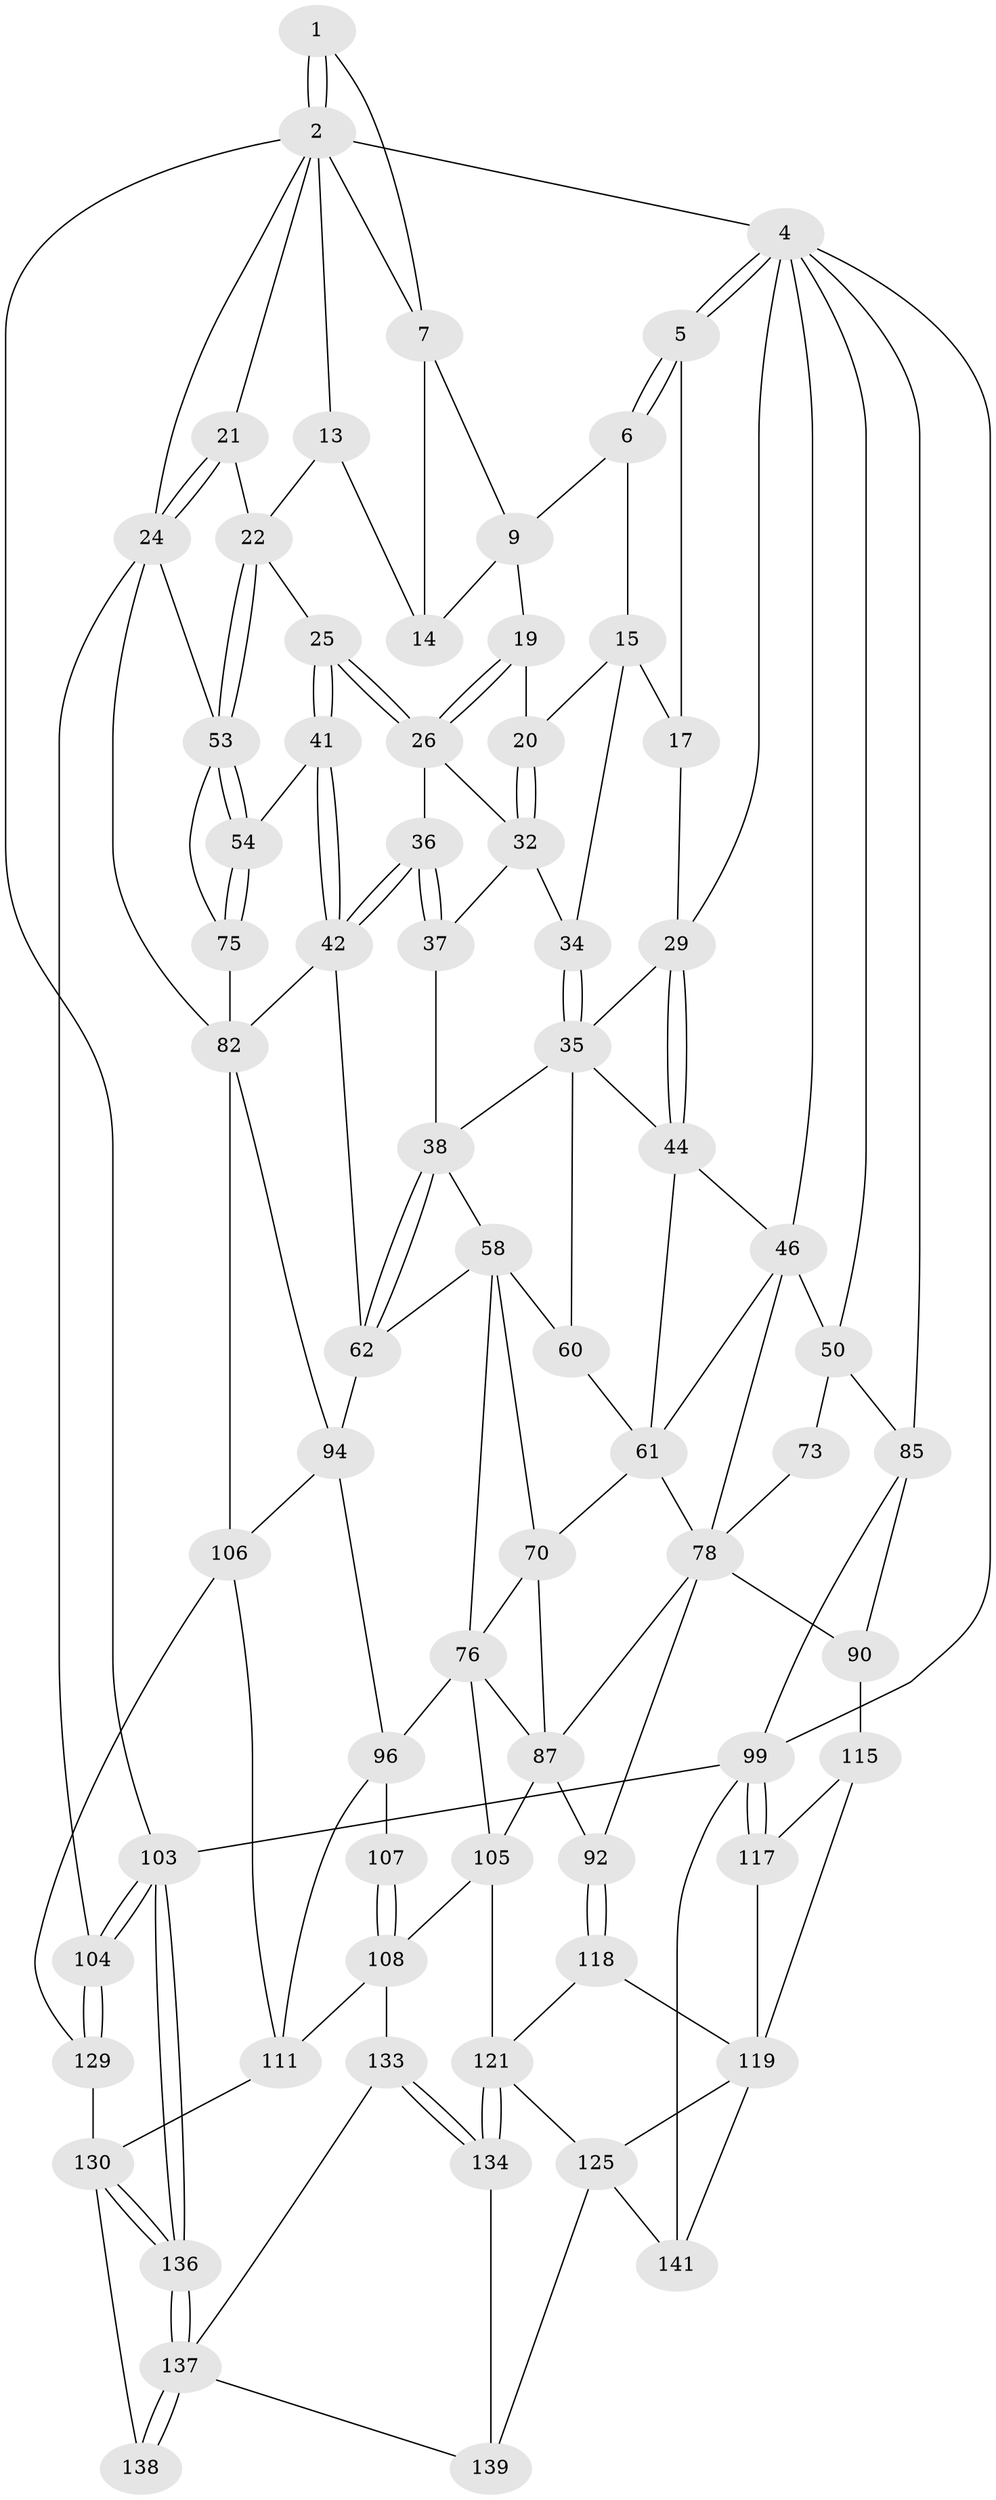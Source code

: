 // original degree distribution, {3: 0.014084507042253521, 6: 0.23943661971830985, 5: 0.49295774647887325, 4: 0.2535211267605634}
// Generated by graph-tools (version 1.1) at 2025/28/03/15/25 16:28:00]
// undirected, 71 vertices, 161 edges
graph export_dot {
graph [start="1"]
  node [color=gray90,style=filled];
  1 [pos="+0.8773528094800518+0"];
  2 [pos="+1+0",super="+11+3"];
  4 [pos="+0+0",super="+27"];
  5 [pos="+0.3502627130275572+0"];
  6 [pos="+0.5893877551492205+0",super="+10"];
  7 [pos="+0.8342489806047748+0",super="+8"];
  9 [pos="+0.7303856887172433+0.09357723569499653",super="+18"];
  13 [pos="+0.857655753091557+0.14849230773251343"];
  14 [pos="+0.7987092636629929+0.12224746999730068"];
  15 [pos="+0.620632646317325+0.18078980505668438",super="+16"];
  17 [pos="+0.33277532698677353+0.005192159460813252"];
  19 [pos="+0.7162371735212206+0.16929912381402404"];
  20 [pos="+0.6477625929173612+0.1817268111370405"];
  21 [pos="+0.9529041744770834+0.13981614610430937"];
  22 [pos="+0.9789044691652062+0.26870731837463374",super="+23"];
  24 [pos="+1+0",super="+57"];
  25 [pos="+0.849480300241997+0.2634081866674459"];
  26 [pos="+0.8131464137815908+0.25583705740209917",super="+31"];
  29 [pos="+0.2550260937481371+0.1619685204453447",super="+30"];
  32 [pos="+0.704599428294407+0.2801738108153119",super="+33"];
  34 [pos="+0.5761423227383278+0.2342057397431164"];
  35 [pos="+0.5154139740400455+0.28583356973121443",super="+40"];
  36 [pos="+0.6905014933656636+0.3776458589738195"];
  37 [pos="+0.6506258376944628+0.34758097135030863"];
  38 [pos="+0.5753379576576039+0.3782557823403634",super="+39"];
  41 [pos="+0.8118339978241188+0.4253770096048652"];
  42 [pos="+0.7111141334889347+0.4371832394035862",super="+64"];
  44 [pos="+0.318039187259372+0.30358271266477066",super="+45"];
  46 [pos="+0.24097681601051438+0.43402630194086655",super="+66+47"];
  50 [pos="+0+0.3648246659237683",super="+74+51"];
  53 [pos="+1+0.28589499741107277",super="+55"];
  54 [pos="+0.8372833158813746+0.4449620021071796"];
  58 [pos="+0.5186185245294798+0.4659328529930509",super="+59+63"];
  60 [pos="+0.4477774099742527+0.41300130826485215"];
  61 [pos="+0.3399491333807591+0.41109933082551586",super="+68"];
  62 [pos="+0.6254325644233736+0.5037858750934187",super="+65"];
  70 [pos="+0.45224707913211815+0.4845280775402141",super="+71"];
  73 [pos="+0.10251554249463607+0.5114334763860777"];
  75 [pos="+0.870957041096632+0.48297735449882895",super="+81"];
  76 [pos="+0.5526664735124197+0.570103664047389",super="+98+77"];
  78 [pos="+0.2506380045313048+0.5270715929361542",super="+86+79"];
  82 [pos="+0.8984717369537515+0.6032410234146166",super="+102+83"];
  85 [pos="+0+0.6182157670761536",super="+91"];
  87 [pos="+0.42886500456585613+0.6010875370810753",super="+88"];
  90 [pos="+0+0.641796896069243",super="+114"];
  92 [pos="+0.2298182201731546+0.6712991044235014"];
  94 [pos="+0.6741720185213148+0.5974756902474965",super="+95"];
  96 [pos="+0.665100391086342+0.6292365877778788",super="+112+97"];
  99 [pos="+0+1",super="+100"];
  103 [pos="+1+1"];
  104 [pos="+1+1"];
  105 [pos="+0.46676937718912587+0.7511506768063346",super="+109"];
  106 [pos="+0.7369323123124344+0.6485961494346448",super="+110"];
  107 [pos="+0.6105163266574062+0.7521488235121987"];
  108 [pos="+0.5346865048790542+0.7891107981900153",super="+128"];
  111 [pos="+0.7586367694077253+0.7680067301374444",super="+127"];
  115 [pos="+0.06071110097227787+0.6965998790494669",super="+116"];
  117 [pos="+0+0.9393342321840722"];
  118 [pos="+0.22467894662043203+0.6934585043783056"];
  119 [pos="+0.14566056365171315+0.7630988218899347",super="+123"];
  121 [pos="+0.4334618725424553+0.8286702379473089",super="+122"];
  125 [pos="+0.222025675696836+0.898602869625918",super="+140"];
  129 [pos="+0.8366060221055398+0.8678559922990856"];
  130 [pos="+0.8363514632690472+0.8682985137800563",super="+131"];
  133 [pos="+0.620125694533405+1"];
  134 [pos="+0.4335267214467255+0.8326823834535005",super="+135"];
  136 [pos="+0.8769770686925237+1"];
  137 [pos="+0.8735214530505611+1",super="+142"];
  138 [pos="+0.7839735576116084+0.9711817006742214"];
  139 [pos="+0.4100546024930628+1"];
  141 [pos="+0+1"];
  1 -- 2;
  1 -- 2;
  1 -- 7;
  2 -- 21;
  2 -- 13;
  2 -- 7;
  2 -- 24;
  2 -- 4;
  2 -- 103;
  4 -- 5;
  4 -- 5;
  4 -- 99;
  4 -- 50;
  4 -- 85;
  4 -- 29;
  4 -- 46;
  5 -- 6;
  5 -- 6;
  5 -- 17;
  6 -- 9;
  6 -- 15;
  7 -- 9;
  7 -- 14;
  9 -- 19;
  9 -- 14;
  13 -- 14;
  13 -- 22;
  15 -- 20;
  15 -- 17;
  15 -- 34;
  17 -- 29;
  19 -- 20;
  19 -- 26;
  19 -- 26;
  20 -- 32;
  20 -- 32;
  21 -- 22;
  21 -- 24;
  21 -- 24;
  22 -- 53;
  22 -- 53;
  22 -- 25;
  24 -- 82;
  24 -- 104;
  24 -- 53;
  25 -- 26;
  25 -- 26;
  25 -- 41;
  25 -- 41;
  26 -- 32;
  26 -- 36;
  29 -- 44;
  29 -- 44;
  29 -- 35;
  32 -- 34;
  32 -- 37;
  34 -- 35;
  34 -- 35;
  35 -- 44;
  35 -- 60;
  35 -- 38;
  36 -- 37;
  36 -- 37;
  36 -- 42;
  36 -- 42;
  37 -- 38;
  38 -- 62;
  38 -- 62;
  38 -- 58;
  41 -- 42;
  41 -- 42;
  41 -- 54;
  42 -- 82;
  42 -- 62;
  44 -- 61;
  44 -- 46;
  46 -- 78;
  46 -- 50 [weight=3];
  46 -- 61;
  50 -- 73 [weight=2];
  50 -- 85;
  53 -- 54;
  53 -- 54;
  53 -- 75 [weight=2];
  54 -- 75;
  54 -- 75;
  58 -- 60;
  58 -- 70;
  58 -- 76;
  58 -- 62;
  60 -- 61;
  61 -- 78;
  61 -- 70;
  62 -- 94;
  70 -- 87;
  70 -- 76;
  73 -- 78;
  75 -- 82;
  76 -- 105;
  76 -- 87;
  76 -- 96;
  78 -- 87;
  78 -- 90 [weight=2];
  78 -- 92;
  82 -- 94;
  82 -- 106 [weight=2];
  85 -- 90;
  85 -- 99;
  87 -- 105;
  87 -- 92;
  90 -- 115;
  92 -- 118;
  92 -- 118;
  94 -- 96;
  94 -- 106;
  96 -- 107 [weight=2];
  96 -- 111;
  99 -- 117;
  99 -- 117;
  99 -- 141;
  99 -- 103;
  103 -- 104;
  103 -- 104;
  103 -- 136;
  103 -- 136;
  104 -- 129;
  104 -- 129;
  105 -- 108;
  105 -- 121;
  106 -- 129;
  106 -- 111;
  107 -- 108;
  107 -- 108;
  108 -- 133;
  108 -- 111;
  111 -- 130;
  115 -- 117;
  115 -- 119;
  117 -- 119;
  118 -- 119;
  118 -- 121;
  119 -- 125;
  119 -- 141;
  121 -- 134 [weight=2];
  121 -- 134;
  121 -- 125;
  125 -- 139;
  125 -- 141;
  129 -- 130;
  130 -- 136;
  130 -- 136;
  130 -- 138 [weight=2];
  133 -- 134;
  133 -- 134;
  133 -- 137;
  134 -- 139;
  136 -- 137;
  136 -- 137;
  137 -- 138;
  137 -- 138;
  137 -- 139;
}
